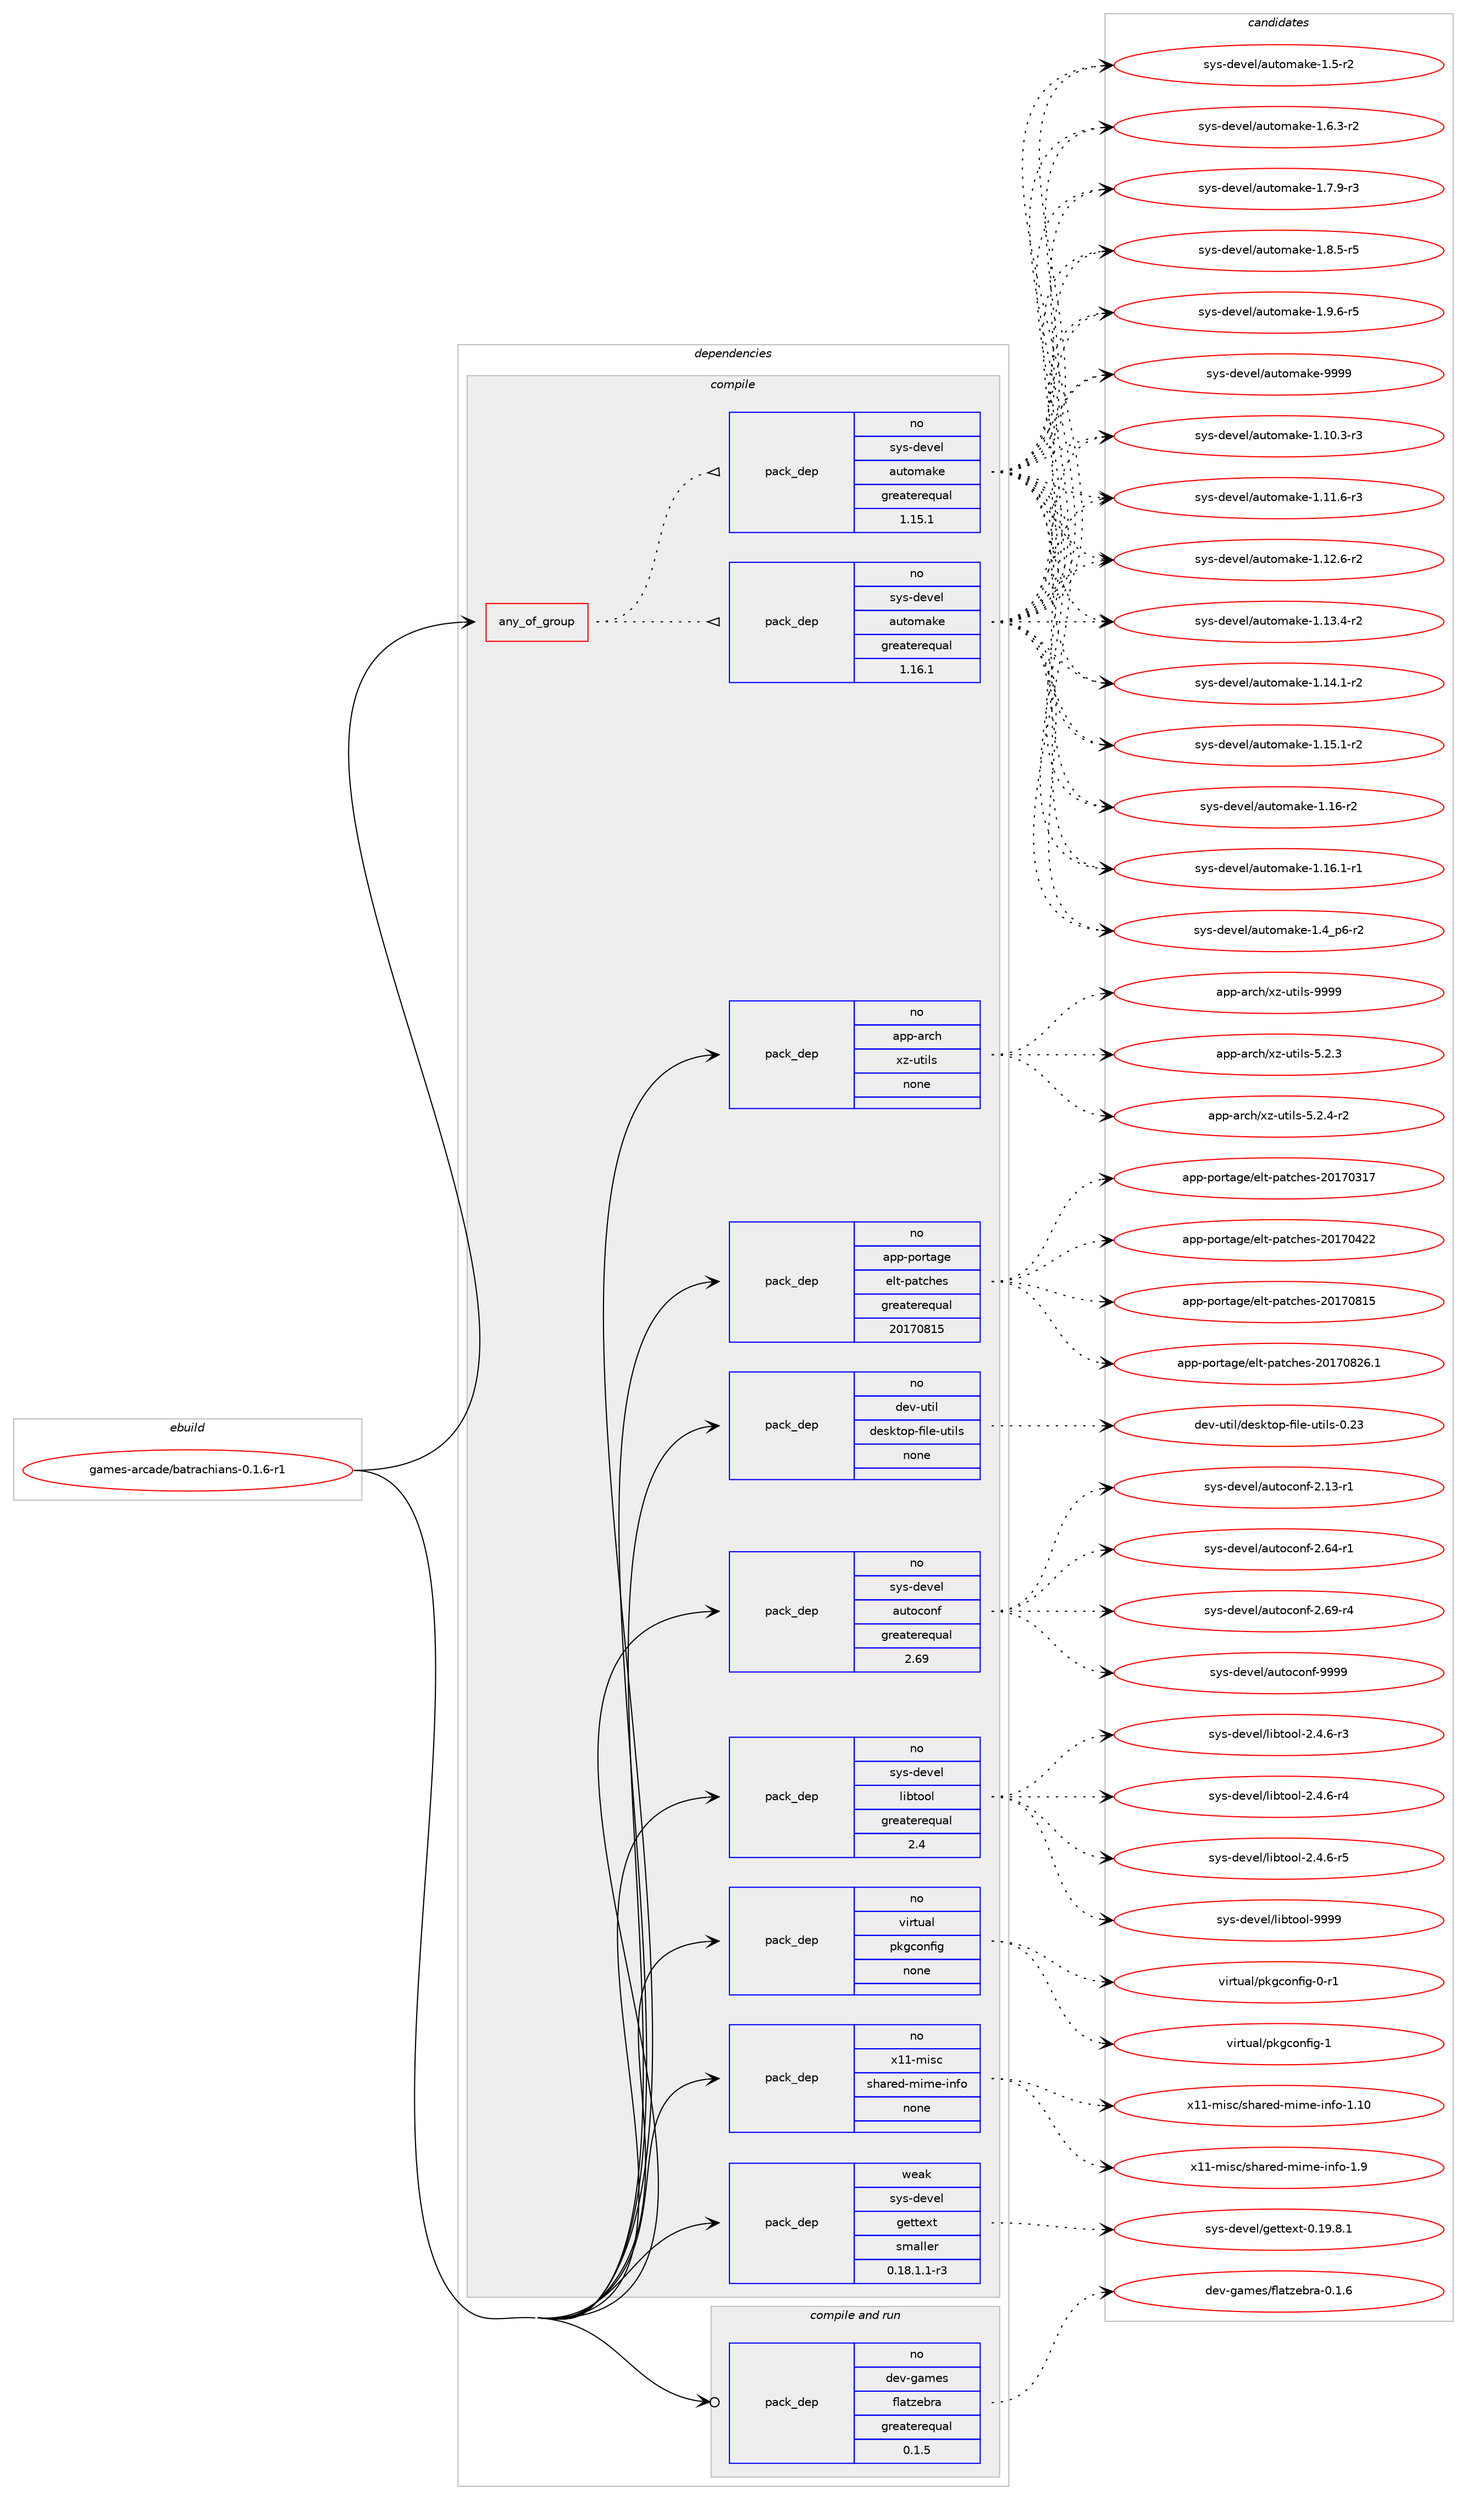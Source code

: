 digraph prolog {

# *************
# Graph options
# *************

newrank=true;
concentrate=true;
compound=true;
graph [rankdir=LR,fontname=Helvetica,fontsize=10,ranksep=1.5];#, ranksep=2.5, nodesep=0.2];
edge  [arrowhead=vee];
node  [fontname=Helvetica,fontsize=10];

# **********
# The ebuild
# **********

subgraph cluster_leftcol {
color=gray;
rank=same;
label=<<i>ebuild</i>>;
id [label="games-arcade/batrachians-0.1.6-r1", color=red, width=4, href="../games-arcade/batrachians-0.1.6-r1.svg"];
}

# ****************
# The dependencies
# ****************

subgraph cluster_midcol {
color=gray;
label=<<i>dependencies</i>>;
subgraph cluster_compile {
fillcolor="#eeeeee";
style=filled;
label=<<i>compile</i>>;
subgraph any23198 {
dependency1554018 [label=<<TABLE BORDER="0" CELLBORDER="1" CELLSPACING="0" CELLPADDING="4"><TR><TD CELLPADDING="10">any_of_group</TD></TR></TABLE>>, shape=none, color=red];subgraph pack1104145 {
dependency1554019 [label=<<TABLE BORDER="0" CELLBORDER="1" CELLSPACING="0" CELLPADDING="4" WIDTH="220"><TR><TD ROWSPAN="6" CELLPADDING="30">pack_dep</TD></TR><TR><TD WIDTH="110">no</TD></TR><TR><TD>sys-devel</TD></TR><TR><TD>automake</TD></TR><TR><TD>greaterequal</TD></TR><TR><TD>1.16.1</TD></TR></TABLE>>, shape=none, color=blue];
}
dependency1554018:e -> dependency1554019:w [weight=20,style="dotted",arrowhead="oinv"];
subgraph pack1104146 {
dependency1554020 [label=<<TABLE BORDER="0" CELLBORDER="1" CELLSPACING="0" CELLPADDING="4" WIDTH="220"><TR><TD ROWSPAN="6" CELLPADDING="30">pack_dep</TD></TR><TR><TD WIDTH="110">no</TD></TR><TR><TD>sys-devel</TD></TR><TR><TD>automake</TD></TR><TR><TD>greaterequal</TD></TR><TR><TD>1.15.1</TD></TR></TABLE>>, shape=none, color=blue];
}
dependency1554018:e -> dependency1554020:w [weight=20,style="dotted",arrowhead="oinv"];
}
id:e -> dependency1554018:w [weight=20,style="solid",arrowhead="vee"];
subgraph pack1104147 {
dependency1554021 [label=<<TABLE BORDER="0" CELLBORDER="1" CELLSPACING="0" CELLPADDING="4" WIDTH="220"><TR><TD ROWSPAN="6" CELLPADDING="30">pack_dep</TD></TR><TR><TD WIDTH="110">no</TD></TR><TR><TD>app-arch</TD></TR><TR><TD>xz-utils</TD></TR><TR><TD>none</TD></TR><TR><TD></TD></TR></TABLE>>, shape=none, color=blue];
}
id:e -> dependency1554021:w [weight=20,style="solid",arrowhead="vee"];
subgraph pack1104148 {
dependency1554022 [label=<<TABLE BORDER="0" CELLBORDER="1" CELLSPACING="0" CELLPADDING="4" WIDTH="220"><TR><TD ROWSPAN="6" CELLPADDING="30">pack_dep</TD></TR><TR><TD WIDTH="110">no</TD></TR><TR><TD>app-portage</TD></TR><TR><TD>elt-patches</TD></TR><TR><TD>greaterequal</TD></TR><TR><TD>20170815</TD></TR></TABLE>>, shape=none, color=blue];
}
id:e -> dependency1554022:w [weight=20,style="solid",arrowhead="vee"];
subgraph pack1104149 {
dependency1554023 [label=<<TABLE BORDER="0" CELLBORDER="1" CELLSPACING="0" CELLPADDING="4" WIDTH="220"><TR><TD ROWSPAN="6" CELLPADDING="30">pack_dep</TD></TR><TR><TD WIDTH="110">no</TD></TR><TR><TD>dev-util</TD></TR><TR><TD>desktop-file-utils</TD></TR><TR><TD>none</TD></TR><TR><TD></TD></TR></TABLE>>, shape=none, color=blue];
}
id:e -> dependency1554023:w [weight=20,style="solid",arrowhead="vee"];
subgraph pack1104150 {
dependency1554024 [label=<<TABLE BORDER="0" CELLBORDER="1" CELLSPACING="0" CELLPADDING="4" WIDTH="220"><TR><TD ROWSPAN="6" CELLPADDING="30">pack_dep</TD></TR><TR><TD WIDTH="110">no</TD></TR><TR><TD>sys-devel</TD></TR><TR><TD>autoconf</TD></TR><TR><TD>greaterequal</TD></TR><TR><TD>2.69</TD></TR></TABLE>>, shape=none, color=blue];
}
id:e -> dependency1554024:w [weight=20,style="solid",arrowhead="vee"];
subgraph pack1104151 {
dependency1554025 [label=<<TABLE BORDER="0" CELLBORDER="1" CELLSPACING="0" CELLPADDING="4" WIDTH="220"><TR><TD ROWSPAN="6" CELLPADDING="30">pack_dep</TD></TR><TR><TD WIDTH="110">no</TD></TR><TR><TD>sys-devel</TD></TR><TR><TD>libtool</TD></TR><TR><TD>greaterequal</TD></TR><TR><TD>2.4</TD></TR></TABLE>>, shape=none, color=blue];
}
id:e -> dependency1554025:w [weight=20,style="solid",arrowhead="vee"];
subgraph pack1104152 {
dependency1554026 [label=<<TABLE BORDER="0" CELLBORDER="1" CELLSPACING="0" CELLPADDING="4" WIDTH="220"><TR><TD ROWSPAN="6" CELLPADDING="30">pack_dep</TD></TR><TR><TD WIDTH="110">no</TD></TR><TR><TD>virtual</TD></TR><TR><TD>pkgconfig</TD></TR><TR><TD>none</TD></TR><TR><TD></TD></TR></TABLE>>, shape=none, color=blue];
}
id:e -> dependency1554026:w [weight=20,style="solid",arrowhead="vee"];
subgraph pack1104153 {
dependency1554027 [label=<<TABLE BORDER="0" CELLBORDER="1" CELLSPACING="0" CELLPADDING="4" WIDTH="220"><TR><TD ROWSPAN="6" CELLPADDING="30">pack_dep</TD></TR><TR><TD WIDTH="110">no</TD></TR><TR><TD>x11-misc</TD></TR><TR><TD>shared-mime-info</TD></TR><TR><TD>none</TD></TR><TR><TD></TD></TR></TABLE>>, shape=none, color=blue];
}
id:e -> dependency1554027:w [weight=20,style="solid",arrowhead="vee"];
subgraph pack1104154 {
dependency1554028 [label=<<TABLE BORDER="0" CELLBORDER="1" CELLSPACING="0" CELLPADDING="4" WIDTH="220"><TR><TD ROWSPAN="6" CELLPADDING="30">pack_dep</TD></TR><TR><TD WIDTH="110">weak</TD></TR><TR><TD>sys-devel</TD></TR><TR><TD>gettext</TD></TR><TR><TD>smaller</TD></TR><TR><TD>0.18.1.1-r3</TD></TR></TABLE>>, shape=none, color=blue];
}
id:e -> dependency1554028:w [weight=20,style="solid",arrowhead="vee"];
}
subgraph cluster_compileandrun {
fillcolor="#eeeeee";
style=filled;
label=<<i>compile and run</i>>;
subgraph pack1104155 {
dependency1554029 [label=<<TABLE BORDER="0" CELLBORDER="1" CELLSPACING="0" CELLPADDING="4" WIDTH="220"><TR><TD ROWSPAN="6" CELLPADDING="30">pack_dep</TD></TR><TR><TD WIDTH="110">no</TD></TR><TR><TD>dev-games</TD></TR><TR><TD>flatzebra</TD></TR><TR><TD>greaterequal</TD></TR><TR><TD>0.1.5</TD></TR></TABLE>>, shape=none, color=blue];
}
id:e -> dependency1554029:w [weight=20,style="solid",arrowhead="odotvee"];
}
subgraph cluster_run {
fillcolor="#eeeeee";
style=filled;
label=<<i>run</i>>;
}
}

# **************
# The candidates
# **************

subgraph cluster_choices {
rank=same;
color=gray;
label=<<i>candidates</i>>;

subgraph choice1104145 {
color=black;
nodesep=1;
choice11512111545100101118101108479711711611110997107101454946494846514511451 [label="sys-devel/automake-1.10.3-r3", color=red, width=4,href="../sys-devel/automake-1.10.3-r3.svg"];
choice11512111545100101118101108479711711611110997107101454946494946544511451 [label="sys-devel/automake-1.11.6-r3", color=red, width=4,href="../sys-devel/automake-1.11.6-r3.svg"];
choice11512111545100101118101108479711711611110997107101454946495046544511450 [label="sys-devel/automake-1.12.6-r2", color=red, width=4,href="../sys-devel/automake-1.12.6-r2.svg"];
choice11512111545100101118101108479711711611110997107101454946495146524511450 [label="sys-devel/automake-1.13.4-r2", color=red, width=4,href="../sys-devel/automake-1.13.4-r2.svg"];
choice11512111545100101118101108479711711611110997107101454946495246494511450 [label="sys-devel/automake-1.14.1-r2", color=red, width=4,href="../sys-devel/automake-1.14.1-r2.svg"];
choice11512111545100101118101108479711711611110997107101454946495346494511450 [label="sys-devel/automake-1.15.1-r2", color=red, width=4,href="../sys-devel/automake-1.15.1-r2.svg"];
choice1151211154510010111810110847971171161111099710710145494649544511450 [label="sys-devel/automake-1.16-r2", color=red, width=4,href="../sys-devel/automake-1.16-r2.svg"];
choice11512111545100101118101108479711711611110997107101454946495446494511449 [label="sys-devel/automake-1.16.1-r1", color=red, width=4,href="../sys-devel/automake-1.16.1-r1.svg"];
choice115121115451001011181011084797117116111109971071014549465295112544511450 [label="sys-devel/automake-1.4_p6-r2", color=red, width=4,href="../sys-devel/automake-1.4_p6-r2.svg"];
choice11512111545100101118101108479711711611110997107101454946534511450 [label="sys-devel/automake-1.5-r2", color=red, width=4,href="../sys-devel/automake-1.5-r2.svg"];
choice115121115451001011181011084797117116111109971071014549465446514511450 [label="sys-devel/automake-1.6.3-r2", color=red, width=4,href="../sys-devel/automake-1.6.3-r2.svg"];
choice115121115451001011181011084797117116111109971071014549465546574511451 [label="sys-devel/automake-1.7.9-r3", color=red, width=4,href="../sys-devel/automake-1.7.9-r3.svg"];
choice115121115451001011181011084797117116111109971071014549465646534511453 [label="sys-devel/automake-1.8.5-r5", color=red, width=4,href="../sys-devel/automake-1.8.5-r5.svg"];
choice115121115451001011181011084797117116111109971071014549465746544511453 [label="sys-devel/automake-1.9.6-r5", color=red, width=4,href="../sys-devel/automake-1.9.6-r5.svg"];
choice115121115451001011181011084797117116111109971071014557575757 [label="sys-devel/automake-9999", color=red, width=4,href="../sys-devel/automake-9999.svg"];
dependency1554019:e -> choice11512111545100101118101108479711711611110997107101454946494846514511451:w [style=dotted,weight="100"];
dependency1554019:e -> choice11512111545100101118101108479711711611110997107101454946494946544511451:w [style=dotted,weight="100"];
dependency1554019:e -> choice11512111545100101118101108479711711611110997107101454946495046544511450:w [style=dotted,weight="100"];
dependency1554019:e -> choice11512111545100101118101108479711711611110997107101454946495146524511450:w [style=dotted,weight="100"];
dependency1554019:e -> choice11512111545100101118101108479711711611110997107101454946495246494511450:w [style=dotted,weight="100"];
dependency1554019:e -> choice11512111545100101118101108479711711611110997107101454946495346494511450:w [style=dotted,weight="100"];
dependency1554019:e -> choice1151211154510010111810110847971171161111099710710145494649544511450:w [style=dotted,weight="100"];
dependency1554019:e -> choice11512111545100101118101108479711711611110997107101454946495446494511449:w [style=dotted,weight="100"];
dependency1554019:e -> choice115121115451001011181011084797117116111109971071014549465295112544511450:w [style=dotted,weight="100"];
dependency1554019:e -> choice11512111545100101118101108479711711611110997107101454946534511450:w [style=dotted,weight="100"];
dependency1554019:e -> choice115121115451001011181011084797117116111109971071014549465446514511450:w [style=dotted,weight="100"];
dependency1554019:e -> choice115121115451001011181011084797117116111109971071014549465546574511451:w [style=dotted,weight="100"];
dependency1554019:e -> choice115121115451001011181011084797117116111109971071014549465646534511453:w [style=dotted,weight="100"];
dependency1554019:e -> choice115121115451001011181011084797117116111109971071014549465746544511453:w [style=dotted,weight="100"];
dependency1554019:e -> choice115121115451001011181011084797117116111109971071014557575757:w [style=dotted,weight="100"];
}
subgraph choice1104146 {
color=black;
nodesep=1;
choice11512111545100101118101108479711711611110997107101454946494846514511451 [label="sys-devel/automake-1.10.3-r3", color=red, width=4,href="../sys-devel/automake-1.10.3-r3.svg"];
choice11512111545100101118101108479711711611110997107101454946494946544511451 [label="sys-devel/automake-1.11.6-r3", color=red, width=4,href="../sys-devel/automake-1.11.6-r3.svg"];
choice11512111545100101118101108479711711611110997107101454946495046544511450 [label="sys-devel/automake-1.12.6-r2", color=red, width=4,href="../sys-devel/automake-1.12.6-r2.svg"];
choice11512111545100101118101108479711711611110997107101454946495146524511450 [label="sys-devel/automake-1.13.4-r2", color=red, width=4,href="../sys-devel/automake-1.13.4-r2.svg"];
choice11512111545100101118101108479711711611110997107101454946495246494511450 [label="sys-devel/automake-1.14.1-r2", color=red, width=4,href="../sys-devel/automake-1.14.1-r2.svg"];
choice11512111545100101118101108479711711611110997107101454946495346494511450 [label="sys-devel/automake-1.15.1-r2", color=red, width=4,href="../sys-devel/automake-1.15.1-r2.svg"];
choice1151211154510010111810110847971171161111099710710145494649544511450 [label="sys-devel/automake-1.16-r2", color=red, width=4,href="../sys-devel/automake-1.16-r2.svg"];
choice11512111545100101118101108479711711611110997107101454946495446494511449 [label="sys-devel/automake-1.16.1-r1", color=red, width=4,href="../sys-devel/automake-1.16.1-r1.svg"];
choice115121115451001011181011084797117116111109971071014549465295112544511450 [label="sys-devel/automake-1.4_p6-r2", color=red, width=4,href="../sys-devel/automake-1.4_p6-r2.svg"];
choice11512111545100101118101108479711711611110997107101454946534511450 [label="sys-devel/automake-1.5-r2", color=red, width=4,href="../sys-devel/automake-1.5-r2.svg"];
choice115121115451001011181011084797117116111109971071014549465446514511450 [label="sys-devel/automake-1.6.3-r2", color=red, width=4,href="../sys-devel/automake-1.6.3-r2.svg"];
choice115121115451001011181011084797117116111109971071014549465546574511451 [label="sys-devel/automake-1.7.9-r3", color=red, width=4,href="../sys-devel/automake-1.7.9-r3.svg"];
choice115121115451001011181011084797117116111109971071014549465646534511453 [label="sys-devel/automake-1.8.5-r5", color=red, width=4,href="../sys-devel/automake-1.8.5-r5.svg"];
choice115121115451001011181011084797117116111109971071014549465746544511453 [label="sys-devel/automake-1.9.6-r5", color=red, width=4,href="../sys-devel/automake-1.9.6-r5.svg"];
choice115121115451001011181011084797117116111109971071014557575757 [label="sys-devel/automake-9999", color=red, width=4,href="../sys-devel/automake-9999.svg"];
dependency1554020:e -> choice11512111545100101118101108479711711611110997107101454946494846514511451:w [style=dotted,weight="100"];
dependency1554020:e -> choice11512111545100101118101108479711711611110997107101454946494946544511451:w [style=dotted,weight="100"];
dependency1554020:e -> choice11512111545100101118101108479711711611110997107101454946495046544511450:w [style=dotted,weight="100"];
dependency1554020:e -> choice11512111545100101118101108479711711611110997107101454946495146524511450:w [style=dotted,weight="100"];
dependency1554020:e -> choice11512111545100101118101108479711711611110997107101454946495246494511450:w [style=dotted,weight="100"];
dependency1554020:e -> choice11512111545100101118101108479711711611110997107101454946495346494511450:w [style=dotted,weight="100"];
dependency1554020:e -> choice1151211154510010111810110847971171161111099710710145494649544511450:w [style=dotted,weight="100"];
dependency1554020:e -> choice11512111545100101118101108479711711611110997107101454946495446494511449:w [style=dotted,weight="100"];
dependency1554020:e -> choice115121115451001011181011084797117116111109971071014549465295112544511450:w [style=dotted,weight="100"];
dependency1554020:e -> choice11512111545100101118101108479711711611110997107101454946534511450:w [style=dotted,weight="100"];
dependency1554020:e -> choice115121115451001011181011084797117116111109971071014549465446514511450:w [style=dotted,weight="100"];
dependency1554020:e -> choice115121115451001011181011084797117116111109971071014549465546574511451:w [style=dotted,weight="100"];
dependency1554020:e -> choice115121115451001011181011084797117116111109971071014549465646534511453:w [style=dotted,weight="100"];
dependency1554020:e -> choice115121115451001011181011084797117116111109971071014549465746544511453:w [style=dotted,weight="100"];
dependency1554020:e -> choice115121115451001011181011084797117116111109971071014557575757:w [style=dotted,weight="100"];
}
subgraph choice1104147 {
color=black;
nodesep=1;
choice971121124597114991044712012245117116105108115455346504651 [label="app-arch/xz-utils-5.2.3", color=red, width=4,href="../app-arch/xz-utils-5.2.3.svg"];
choice9711211245971149910447120122451171161051081154553465046524511450 [label="app-arch/xz-utils-5.2.4-r2", color=red, width=4,href="../app-arch/xz-utils-5.2.4-r2.svg"];
choice9711211245971149910447120122451171161051081154557575757 [label="app-arch/xz-utils-9999", color=red, width=4,href="../app-arch/xz-utils-9999.svg"];
dependency1554021:e -> choice971121124597114991044712012245117116105108115455346504651:w [style=dotted,weight="100"];
dependency1554021:e -> choice9711211245971149910447120122451171161051081154553465046524511450:w [style=dotted,weight="100"];
dependency1554021:e -> choice9711211245971149910447120122451171161051081154557575757:w [style=dotted,weight="100"];
}
subgraph choice1104148 {
color=black;
nodesep=1;
choice97112112451121111141169710310147101108116451129711699104101115455048495548514955 [label="app-portage/elt-patches-20170317", color=red, width=4,href="../app-portage/elt-patches-20170317.svg"];
choice97112112451121111141169710310147101108116451129711699104101115455048495548525050 [label="app-portage/elt-patches-20170422", color=red, width=4,href="../app-portage/elt-patches-20170422.svg"];
choice97112112451121111141169710310147101108116451129711699104101115455048495548564953 [label="app-portage/elt-patches-20170815", color=red, width=4,href="../app-portage/elt-patches-20170815.svg"];
choice971121124511211111411697103101471011081164511297116991041011154550484955485650544649 [label="app-portage/elt-patches-20170826.1", color=red, width=4,href="../app-portage/elt-patches-20170826.1.svg"];
dependency1554022:e -> choice97112112451121111141169710310147101108116451129711699104101115455048495548514955:w [style=dotted,weight="100"];
dependency1554022:e -> choice97112112451121111141169710310147101108116451129711699104101115455048495548525050:w [style=dotted,weight="100"];
dependency1554022:e -> choice97112112451121111141169710310147101108116451129711699104101115455048495548564953:w [style=dotted,weight="100"];
dependency1554022:e -> choice971121124511211111411697103101471011081164511297116991041011154550484955485650544649:w [style=dotted,weight="100"];
}
subgraph choice1104149 {
color=black;
nodesep=1;
choice100101118451171161051084710010111510711611111245102105108101451171161051081154548465051 [label="dev-util/desktop-file-utils-0.23", color=red, width=4,href="../dev-util/desktop-file-utils-0.23.svg"];
dependency1554023:e -> choice100101118451171161051084710010111510711611111245102105108101451171161051081154548465051:w [style=dotted,weight="100"];
}
subgraph choice1104150 {
color=black;
nodesep=1;
choice1151211154510010111810110847971171161119911111010245504649514511449 [label="sys-devel/autoconf-2.13-r1", color=red, width=4,href="../sys-devel/autoconf-2.13-r1.svg"];
choice1151211154510010111810110847971171161119911111010245504654524511449 [label="sys-devel/autoconf-2.64-r1", color=red, width=4,href="../sys-devel/autoconf-2.64-r1.svg"];
choice1151211154510010111810110847971171161119911111010245504654574511452 [label="sys-devel/autoconf-2.69-r4", color=red, width=4,href="../sys-devel/autoconf-2.69-r4.svg"];
choice115121115451001011181011084797117116111991111101024557575757 [label="sys-devel/autoconf-9999", color=red, width=4,href="../sys-devel/autoconf-9999.svg"];
dependency1554024:e -> choice1151211154510010111810110847971171161119911111010245504649514511449:w [style=dotted,weight="100"];
dependency1554024:e -> choice1151211154510010111810110847971171161119911111010245504654524511449:w [style=dotted,weight="100"];
dependency1554024:e -> choice1151211154510010111810110847971171161119911111010245504654574511452:w [style=dotted,weight="100"];
dependency1554024:e -> choice115121115451001011181011084797117116111991111101024557575757:w [style=dotted,weight="100"];
}
subgraph choice1104151 {
color=black;
nodesep=1;
choice1151211154510010111810110847108105981161111111084550465246544511451 [label="sys-devel/libtool-2.4.6-r3", color=red, width=4,href="../sys-devel/libtool-2.4.6-r3.svg"];
choice1151211154510010111810110847108105981161111111084550465246544511452 [label="sys-devel/libtool-2.4.6-r4", color=red, width=4,href="../sys-devel/libtool-2.4.6-r4.svg"];
choice1151211154510010111810110847108105981161111111084550465246544511453 [label="sys-devel/libtool-2.4.6-r5", color=red, width=4,href="../sys-devel/libtool-2.4.6-r5.svg"];
choice1151211154510010111810110847108105981161111111084557575757 [label="sys-devel/libtool-9999", color=red, width=4,href="../sys-devel/libtool-9999.svg"];
dependency1554025:e -> choice1151211154510010111810110847108105981161111111084550465246544511451:w [style=dotted,weight="100"];
dependency1554025:e -> choice1151211154510010111810110847108105981161111111084550465246544511452:w [style=dotted,weight="100"];
dependency1554025:e -> choice1151211154510010111810110847108105981161111111084550465246544511453:w [style=dotted,weight="100"];
dependency1554025:e -> choice1151211154510010111810110847108105981161111111084557575757:w [style=dotted,weight="100"];
}
subgraph choice1104152 {
color=black;
nodesep=1;
choice11810511411611797108471121071039911111010210510345484511449 [label="virtual/pkgconfig-0-r1", color=red, width=4,href="../virtual/pkgconfig-0-r1.svg"];
choice1181051141161179710847112107103991111101021051034549 [label="virtual/pkgconfig-1", color=red, width=4,href="../virtual/pkgconfig-1.svg"];
dependency1554026:e -> choice11810511411611797108471121071039911111010210510345484511449:w [style=dotted,weight="100"];
dependency1554026:e -> choice1181051141161179710847112107103991111101021051034549:w [style=dotted,weight="100"];
}
subgraph choice1104153 {
color=black;
nodesep=1;
choice12049494510910511599471151049711410110045109105109101451051101021114549464948 [label="x11-misc/shared-mime-info-1.10", color=red, width=4,href="../x11-misc/shared-mime-info-1.10.svg"];
choice120494945109105115994711510497114101100451091051091014510511010211145494657 [label="x11-misc/shared-mime-info-1.9", color=red, width=4,href="../x11-misc/shared-mime-info-1.9.svg"];
dependency1554027:e -> choice12049494510910511599471151049711410110045109105109101451051101021114549464948:w [style=dotted,weight="100"];
dependency1554027:e -> choice120494945109105115994711510497114101100451091051091014510511010211145494657:w [style=dotted,weight="100"];
}
subgraph choice1104154 {
color=black;
nodesep=1;
choice1151211154510010111810110847103101116116101120116454846495746564649 [label="sys-devel/gettext-0.19.8.1", color=red, width=4,href="../sys-devel/gettext-0.19.8.1.svg"];
dependency1554028:e -> choice1151211154510010111810110847103101116116101120116454846495746564649:w [style=dotted,weight="100"];
}
subgraph choice1104155 {
color=black;
nodesep=1;
choice100101118451039710910111547102108971161221019811497454846494654 [label="dev-games/flatzebra-0.1.6", color=red, width=4,href="../dev-games/flatzebra-0.1.6.svg"];
dependency1554029:e -> choice100101118451039710910111547102108971161221019811497454846494654:w [style=dotted,weight="100"];
}
}

}
